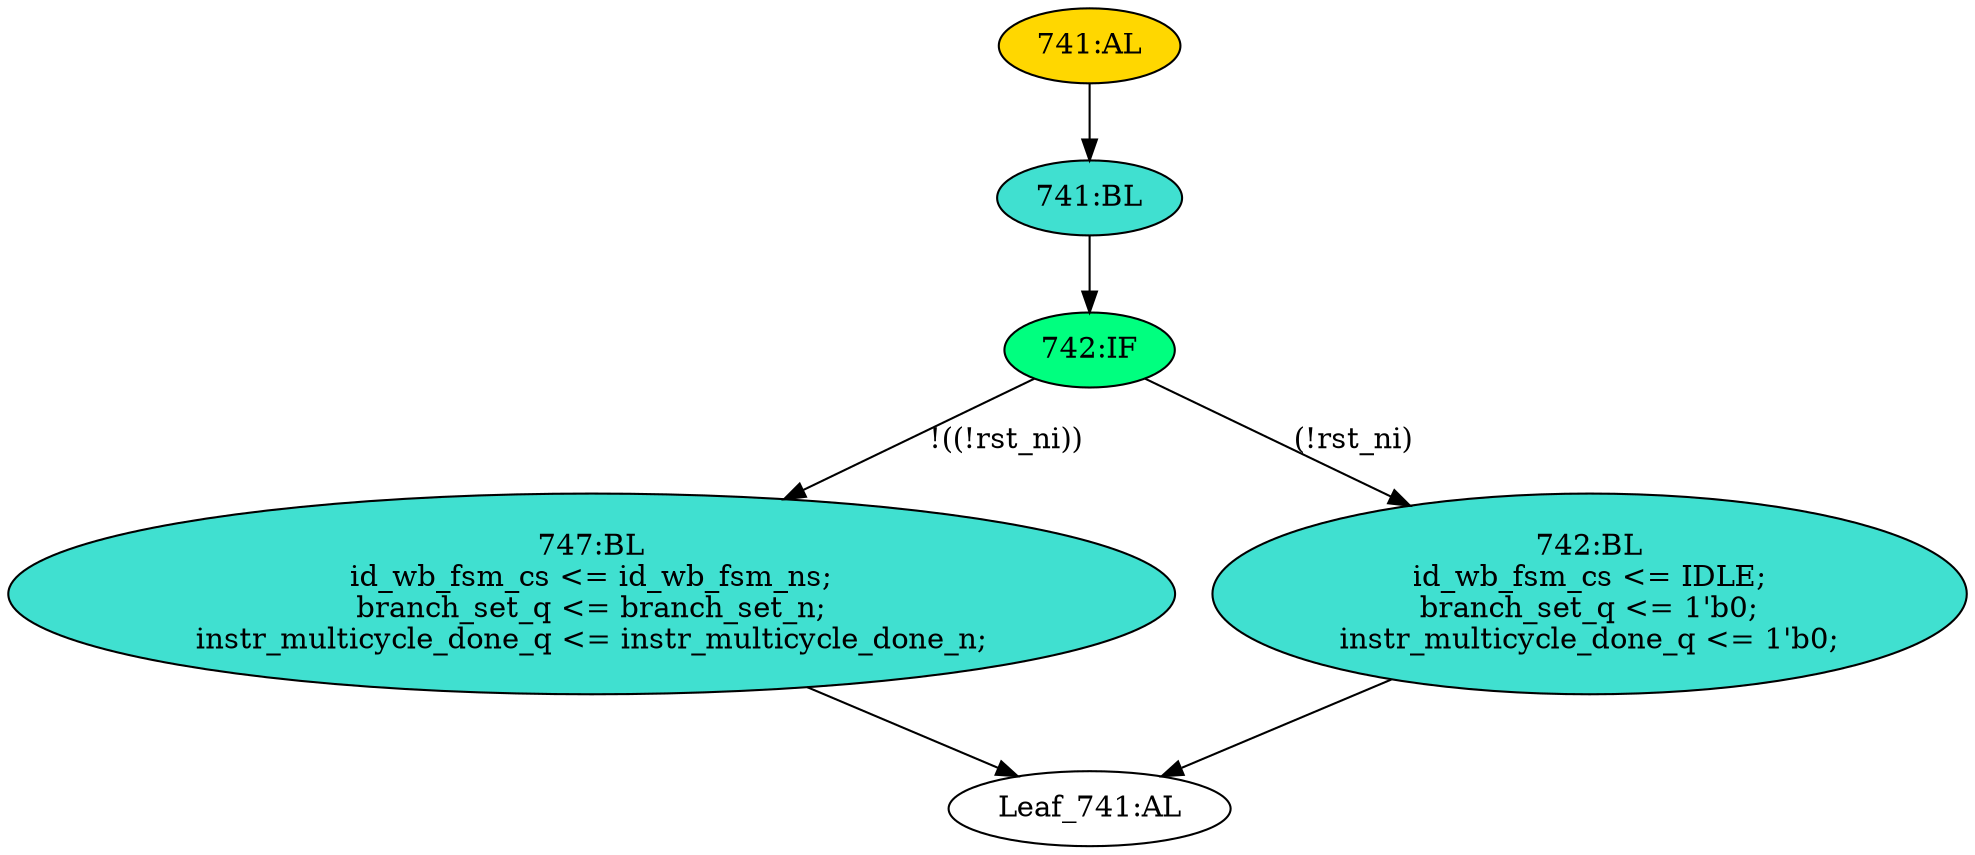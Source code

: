 strict digraph "" {
	node [label="\N"];
	"742:IF"	 [ast="<pyverilog.vparser.ast.IfStatement object at 0x7f223710f210>",
		fillcolor=springgreen,
		label="742:IF",
		statements="[]",
		style=filled,
		typ=IfStatement];
	"747:BL"	 [ast="<pyverilog.vparser.ast.Block object at 0x7f223710f290>",
		fillcolor=turquoise,
		label="747:BL
id_wb_fsm_cs <= id_wb_fsm_ns;
branch_set_q <= branch_set_n;
instr_multicycle_done_q <= instr_multicycle_done_n;",
		statements="[<pyverilog.vparser.ast.NonblockingSubstitution object at 0x7f223710f2d0>, <pyverilog.vparser.ast.NonblockingSubstitution object \
at 0x7f223710f4d0>, <pyverilog.vparser.ast.NonblockingSubstitution object at 0x7f223710f690>]",
		style=filled,
		typ=Block];
	"742:IF" -> "747:BL"	 [cond="['rst_ni']",
		label="!((!rst_ni))",
		lineno=742];
	"742:BL"	 [ast="<pyverilog.vparser.ast.Block object at 0x7f223710f890>",
		fillcolor=turquoise,
		label="742:BL
id_wb_fsm_cs <= IDLE;
branch_set_q <= 1'b0;
instr_multicycle_done_q <= 1'b0;",
		statements="[<pyverilog.vparser.ast.NonblockingSubstitution object at 0x7f223710f8d0>, <pyverilog.vparser.ast.NonblockingSubstitution object \
at 0x7f223710fa50>, <pyverilog.vparser.ast.NonblockingSubstitution object at 0x7f223710fbd0>]",
		style=filled,
		typ=Block];
	"742:IF" -> "742:BL"	 [cond="['rst_ni']",
		label="(!rst_ni)",
		lineno=742];
	"741:BL"	 [ast="<pyverilog.vparser.ast.Block object at 0x7f223710fdd0>",
		fillcolor=turquoise,
		label="741:BL",
		statements="[]",
		style=filled,
		typ=Block];
	"741:BL" -> "742:IF"	 [cond="[]",
		lineno=None];
	"Leaf_741:AL"	 [def_var="['branch_set_q', 'instr_multicycle_done_q', 'id_wb_fsm_cs']",
		label="Leaf_741:AL"];
	"747:BL" -> "Leaf_741:AL"	 [cond="[]",
		lineno=None];
	"742:BL" -> "Leaf_741:AL"	 [cond="[]",
		lineno=None];
	"741:AL"	 [ast="<pyverilog.vparser.ast.Always object at 0x7f223710fe90>",
		clk_sens=True,
		fillcolor=gold,
		label="741:AL",
		sens="['clk_i', 'rst_ni']",
		statements="[]",
		style=filled,
		typ=Always,
		use_var="['id_wb_fsm_ns', 'IDLE', 'rst_ni', 'instr_multicycle_done_n', 'branch_set_n']"];
	"741:AL" -> "741:BL"	 [cond="[]",
		lineno=None];
}
